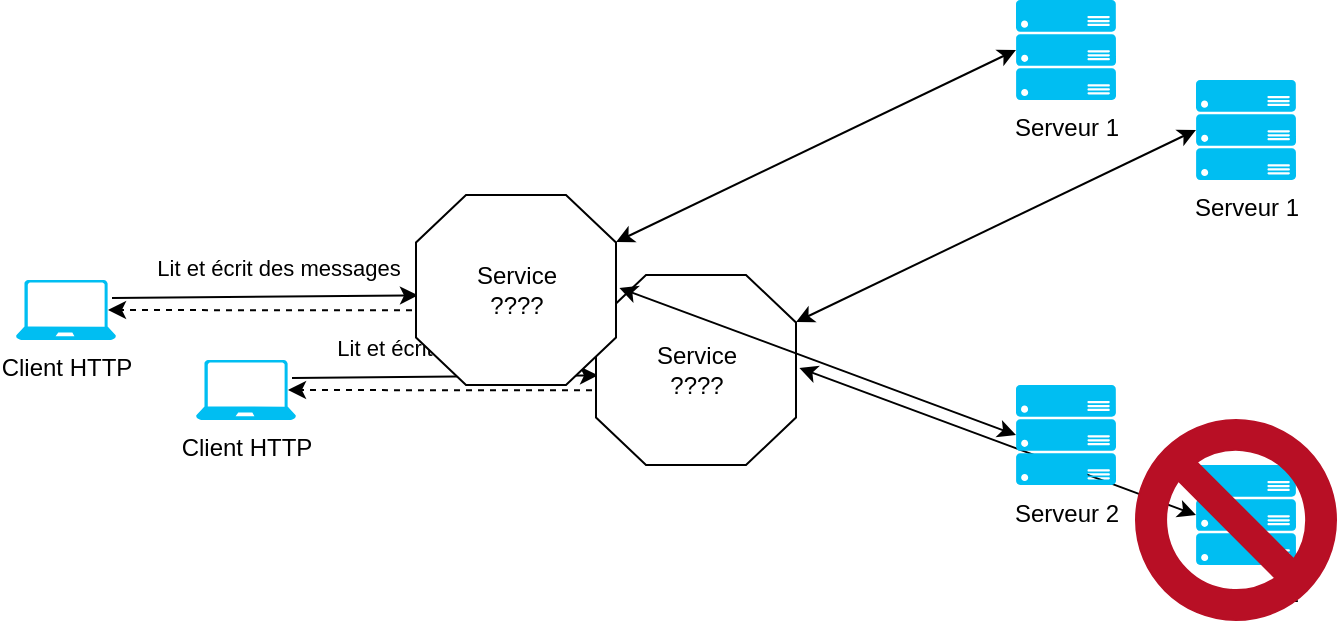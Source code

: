 <mxfile version="16.5.1" type="device"><diagram id="hgKMzffdjP7wMpuV3e5r" name="Page-1"><mxGraphModel dx="1956" dy="680" grid="1" gridSize="10" guides="1" tooltips="1" connect="1" arrows="1" fold="1" page="1" pageScale="1" pageWidth="850" pageHeight="1100" math="0" shadow="0"><root><mxCell id="0"/><mxCell id="1" parent="0"/><mxCell id="FD23MbmTOf5WjTjYxofJ-1" value="Client HTTP" style="verticalLabelPosition=bottom;html=1;verticalAlign=top;align=center;strokeColor=none;fillColor=#00BEF2;shape=mxgraph.azure.laptop;pointerEvents=1;" parent="1" vertex="1"><mxGeometry x="80" y="320" width="50" height="30" as="geometry"/></mxCell><mxCell id="FD23MbmTOf5WjTjYxofJ-2" value="" style="endArrow=classic;html=1;exitX=0.96;exitY=0.3;exitDx=0;exitDy=0;exitPerimeter=0;entryX=0.01;entryY=0.528;entryDx=0;entryDy=0;entryPerimeter=0;" parent="1" source="FD23MbmTOf5WjTjYxofJ-1" target="cfYmUac7HTGwaC3Mq4MX-1" edge="1"><mxGeometry width="50" height="50" relative="1" as="geometry"><mxPoint x="400" y="420" as="sourcePoint"/><mxPoint x="270" y="360" as="targetPoint"/><Array as="points"/></mxGeometry></mxCell><mxCell id="BVelakfelMz7CEoI4x5Y-1" value="Lit et écrit des messages" style="edgeLabel;html=1;align=center;verticalAlign=middle;resizable=0;points=[];" parent="FD23MbmTOf5WjTjYxofJ-2" vertex="1" connectable="0"><mxGeometry x="-0.155" relative="1" as="geometry"><mxPoint x="18" y="-15" as="offset"/></mxGeometry></mxCell><mxCell id="BVelakfelMz7CEoI4x5Y-3" style="edgeStyle=orthogonalEdgeStyle;rounded=0;orthogonalLoop=1;jettySize=auto;html=1;entryX=0.92;entryY=0.5;entryDx=0;entryDy=0;entryPerimeter=0;dashed=1;exitX=-0.02;exitY=0.606;exitDx=0;exitDy=0;exitPerimeter=0;" parent="1" source="cfYmUac7HTGwaC3Mq4MX-1" target="FD23MbmTOf5WjTjYxofJ-1" edge="1"><mxGeometry relative="1" as="geometry"><mxPoint x="250" y="380" as="sourcePoint"/></mxGeometry></mxCell><mxCell id="FD23MbmTOf5WjTjYxofJ-7" value="Serveur 1" style="verticalLabelPosition=bottom;html=1;verticalAlign=top;align=center;strokeColor=none;fillColor=#00BEF2;shape=mxgraph.azure.server_rack;" parent="1" vertex="1"><mxGeometry x="580" y="180" width="50" height="50" as="geometry"/></mxCell><mxCell id="cfYmUac7HTGwaC3Mq4MX-8" style="rounded=0;orthogonalLoop=1;jettySize=auto;html=1;entryX=0;entryY=0.5;entryDx=0;entryDy=0;entryPerimeter=0;endArrow=classic;endFill=1;startArrow=classic;startFill=1;" parent="1" source="cfYmUac7HTGwaC3Mq4MX-1" target="FD23MbmTOf5WjTjYxofJ-7" edge="1"><mxGeometry relative="1" as="geometry"/></mxCell><mxCell id="cfYmUac7HTGwaC3Mq4MX-1" value="Service&lt;br&gt;????" style="verticalLabelPosition=middle;verticalAlign=middle;html=1;shape=mxgraph.basic.polygon;polyCoords=[[0.25,0],[0.75,0],[1,0.25],[1,0.75],[0.75,1],[0.25,1],[0,0.75],[0,0.25]];polyline=0;labelPosition=center;align=center;" parent="1" vertex="1"><mxGeometry x="280" y="277.5" width="100" height="95" as="geometry"/></mxCell><mxCell id="cfYmUac7HTGwaC3Mq4MX-4" value="Serveur 2" style="verticalLabelPosition=bottom;html=1;verticalAlign=top;align=center;strokeColor=none;fillColor=#00BEF2;shape=mxgraph.azure.server_rack;" parent="1" vertex="1"><mxGeometry x="580" y="372.5" width="50" height="50" as="geometry"/></mxCell><mxCell id="cfYmUac7HTGwaC3Mq4MX-9" style="rounded=0;orthogonalLoop=1;jettySize=auto;html=1;entryX=0;entryY=0.5;entryDx=0;entryDy=0;entryPerimeter=0;endArrow=classic;endFill=1;startArrow=classic;startFill=1;exitX=1.017;exitY=0.489;exitDx=0;exitDy=0;exitPerimeter=0;" parent="1" source="cfYmUac7HTGwaC3Mq4MX-1" target="cfYmUac7HTGwaC3Mq4MX-4" edge="1"><mxGeometry relative="1" as="geometry"><mxPoint x="390" y="311" as="sourcePoint"/><mxPoint x="590" y="215" as="targetPoint"/></mxGeometry></mxCell><mxCell id="-mxqpiEpYpv1wxTRIZ2S-1" value="" style="verticalLabelPosition=bottom;verticalAlign=top;html=1;shape=mxgraph.basic.no_symbol;strokeColor=#B80F25;fillColor=#B80F25;" parent="1" vertex="1"><mxGeometry x="550" y="350" width="100" height="100" as="geometry"/></mxCell><mxCell id="2dlQxURVLW6UbYxJZNpF-19" value="Client HTTP" style="verticalLabelPosition=bottom;html=1;verticalAlign=top;align=center;strokeColor=none;fillColor=#00BEF2;shape=mxgraph.azure.laptop;pointerEvents=1;" vertex="1" parent="1"><mxGeometry x="-10" y="280" width="50" height="30" as="geometry"/></mxCell><mxCell id="2dlQxURVLW6UbYxJZNpF-20" value="" style="endArrow=classic;html=1;exitX=0.96;exitY=0.3;exitDx=0;exitDy=0;exitPerimeter=0;entryX=0.01;entryY=0.528;entryDx=0;entryDy=0;entryPerimeter=0;" edge="1" parent="1" source="2dlQxURVLW6UbYxJZNpF-19" target="2dlQxURVLW6UbYxJZNpF-25"><mxGeometry width="50" height="50" relative="1" as="geometry"><mxPoint x="310" y="380" as="sourcePoint"/><mxPoint x="180" y="320" as="targetPoint"/><Array as="points"/></mxGeometry></mxCell><mxCell id="2dlQxURVLW6UbYxJZNpF-21" value="Lit et écrit des messages" style="edgeLabel;html=1;align=center;verticalAlign=middle;resizable=0;points=[];" vertex="1" connectable="0" parent="2dlQxURVLW6UbYxJZNpF-20"><mxGeometry x="-0.155" relative="1" as="geometry"><mxPoint x="18" y="-15" as="offset"/></mxGeometry></mxCell><mxCell id="2dlQxURVLW6UbYxJZNpF-22" style="edgeStyle=orthogonalEdgeStyle;rounded=0;orthogonalLoop=1;jettySize=auto;html=1;entryX=0.92;entryY=0.5;entryDx=0;entryDy=0;entryPerimeter=0;dashed=1;exitX=-0.02;exitY=0.606;exitDx=0;exitDy=0;exitPerimeter=0;" edge="1" parent="1" source="2dlQxURVLW6UbYxJZNpF-25" target="2dlQxURVLW6UbYxJZNpF-19"><mxGeometry relative="1" as="geometry"><mxPoint x="160" y="340" as="sourcePoint"/></mxGeometry></mxCell><mxCell id="2dlQxURVLW6UbYxJZNpF-23" value="Serveur 1" style="verticalLabelPosition=bottom;html=1;verticalAlign=top;align=center;strokeColor=none;fillColor=#00BEF2;shape=mxgraph.azure.server_rack;" vertex="1" parent="1"><mxGeometry x="490" y="140" width="50" height="50" as="geometry"/></mxCell><mxCell id="2dlQxURVLW6UbYxJZNpF-24" style="rounded=0;orthogonalLoop=1;jettySize=auto;html=1;entryX=0;entryY=0.5;entryDx=0;entryDy=0;entryPerimeter=0;endArrow=classic;endFill=1;startArrow=classic;startFill=1;" edge="1" parent="1" source="2dlQxURVLW6UbYxJZNpF-25" target="2dlQxURVLW6UbYxJZNpF-23"><mxGeometry relative="1" as="geometry"/></mxCell><mxCell id="2dlQxURVLW6UbYxJZNpF-25" value="Service&lt;br&gt;????" style="verticalLabelPosition=middle;verticalAlign=middle;html=1;shape=mxgraph.basic.polygon;polyCoords=[[0.25,0],[0.75,0],[1,0.25],[1,0.75],[0.75,1],[0.25,1],[0,0.75],[0,0.25]];polyline=0;labelPosition=center;align=center;" vertex="1" parent="1"><mxGeometry x="190" y="237.5" width="100" height="95" as="geometry"/></mxCell><mxCell id="2dlQxURVLW6UbYxJZNpF-26" value="Serveur 2" style="verticalLabelPosition=bottom;html=1;verticalAlign=top;align=center;strokeColor=none;fillColor=#00BEF2;shape=mxgraph.azure.server_rack;" vertex="1" parent="1"><mxGeometry x="490" y="332.5" width="50" height="50" as="geometry"/></mxCell><mxCell id="2dlQxURVLW6UbYxJZNpF-27" style="rounded=0;orthogonalLoop=1;jettySize=auto;html=1;entryX=0;entryY=0.5;entryDx=0;entryDy=0;entryPerimeter=0;endArrow=classic;endFill=1;startArrow=classic;startFill=1;exitX=1.017;exitY=0.489;exitDx=0;exitDy=0;exitPerimeter=0;" edge="1" parent="1" source="2dlQxURVLW6UbYxJZNpF-25" target="2dlQxURVLW6UbYxJZNpF-26"><mxGeometry relative="1" as="geometry"><mxPoint x="300" y="271" as="sourcePoint"/><mxPoint x="500" y="175" as="targetPoint"/></mxGeometry></mxCell></root></mxGraphModel></diagram></mxfile>